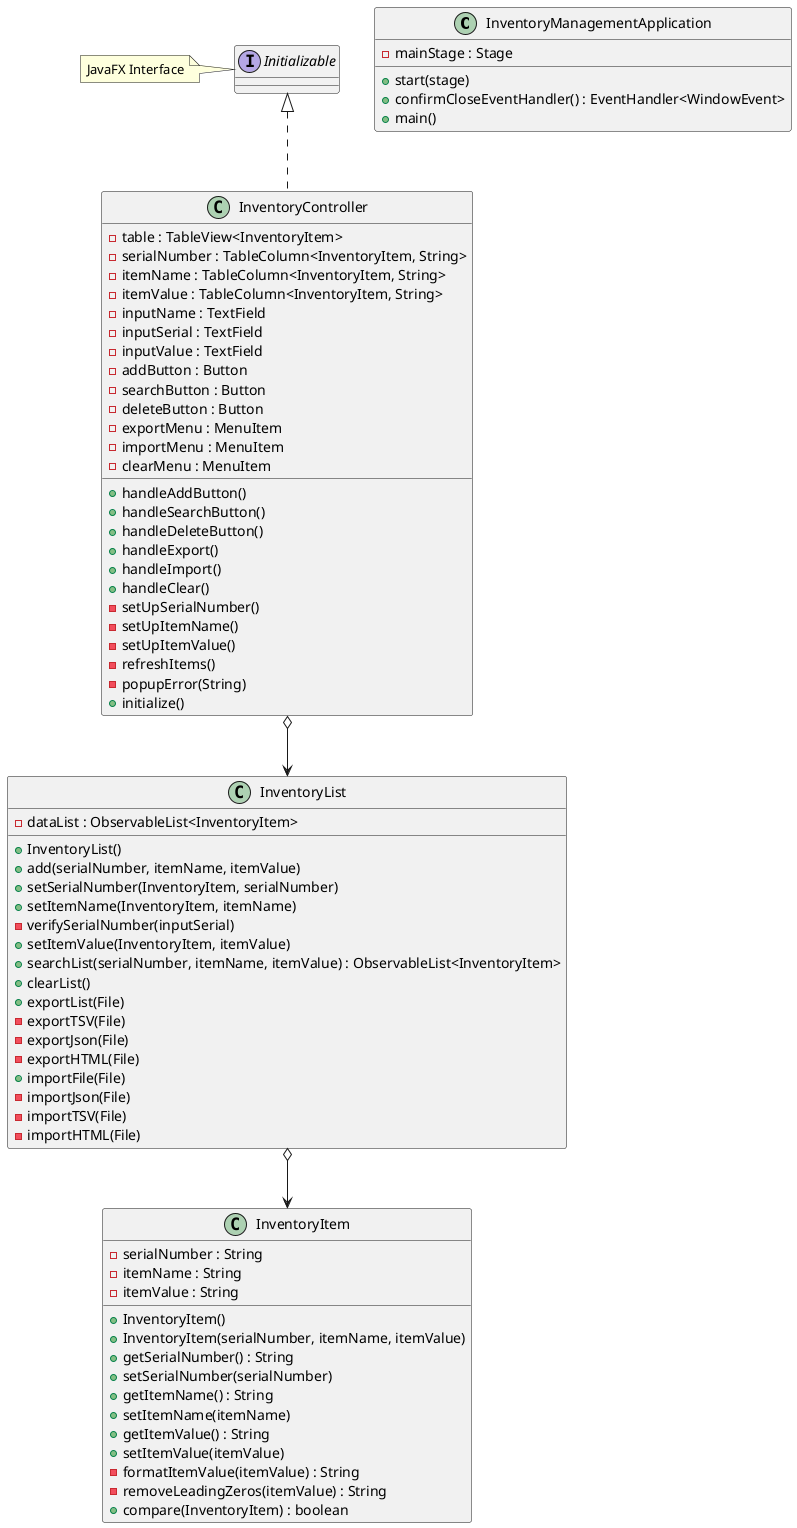 @startuml
'https://plantuml.com/class-diagram

class InventoryManagementApplication {
    -mainStage : Stage
    +start(stage)
    +confirmCloseEventHandler() : EventHandler<WindowEvent>
    +main()
}

class InventoryController implements Initializable{
    -table : TableView<InventoryItem>
    -serialNumber : TableColumn<InventoryItem, String>
    -itemName : TableColumn<InventoryItem, String>
    -itemValue : TableColumn<InventoryItem, String>
    -inputName : TextField
    -inputSerial : TextField
    -inputValue : TextField
    -addButton : Button
    -searchButton : Button
    -deleteButton : Button
    -exportMenu : MenuItem
    -importMenu : MenuItem
    -clearMenu : MenuItem

    +handleAddButton()
    +handleSearchButton()
    +handleDeleteButton()
    +handleExport()
    +handleImport()
    +handleClear()
    -setUpSerialNumber()
    -setUpItemName()
    -setUpItemValue()
    -refreshItems()
    -popupError(String)
    +initialize()

}

Interface Initializable
note left: JavaFX Interface

class InventoryItem {
    -serialNumber : String
    -itemName : String
    -itemValue : String

    +InventoryItem()
    +InventoryItem(serialNumber, itemName, itemValue)
    +getSerialNumber() : String
    +setSerialNumber(serialNumber)
    +getItemName() : String
    +setItemName(itemName)
    +getItemValue() : String
    +setItemValue(itemValue)
    -formatItemValue(itemValue) : String
    -removeLeadingZeros(itemValue) : String
    +compare(InventoryItem) : boolean


}

class InventoryList {
    -dataList : ObservableList<InventoryItem>
    +InventoryList()
    +add(serialNumber, itemName, itemValue)
    +setSerialNumber(InventoryItem, serialNumber)
    +setItemName(InventoryItem, itemName)
    -verifySerialNumber(inputSerial)
    +setItemValue(InventoryItem, itemValue)
    +searchList(serialNumber, itemName, itemValue) : ObservableList<InventoryItem>
    +clearList()
    +exportList(File)
    -exportTSV(File)
    -exportJson(File)
    -exportHTML(File)
    +importFile(File)
    -importJson(File)
    -importTSV(File)
    -importHTML(File)

}

InventoryList o--> InventoryItem
InventoryController o--> InventoryList

@enduml